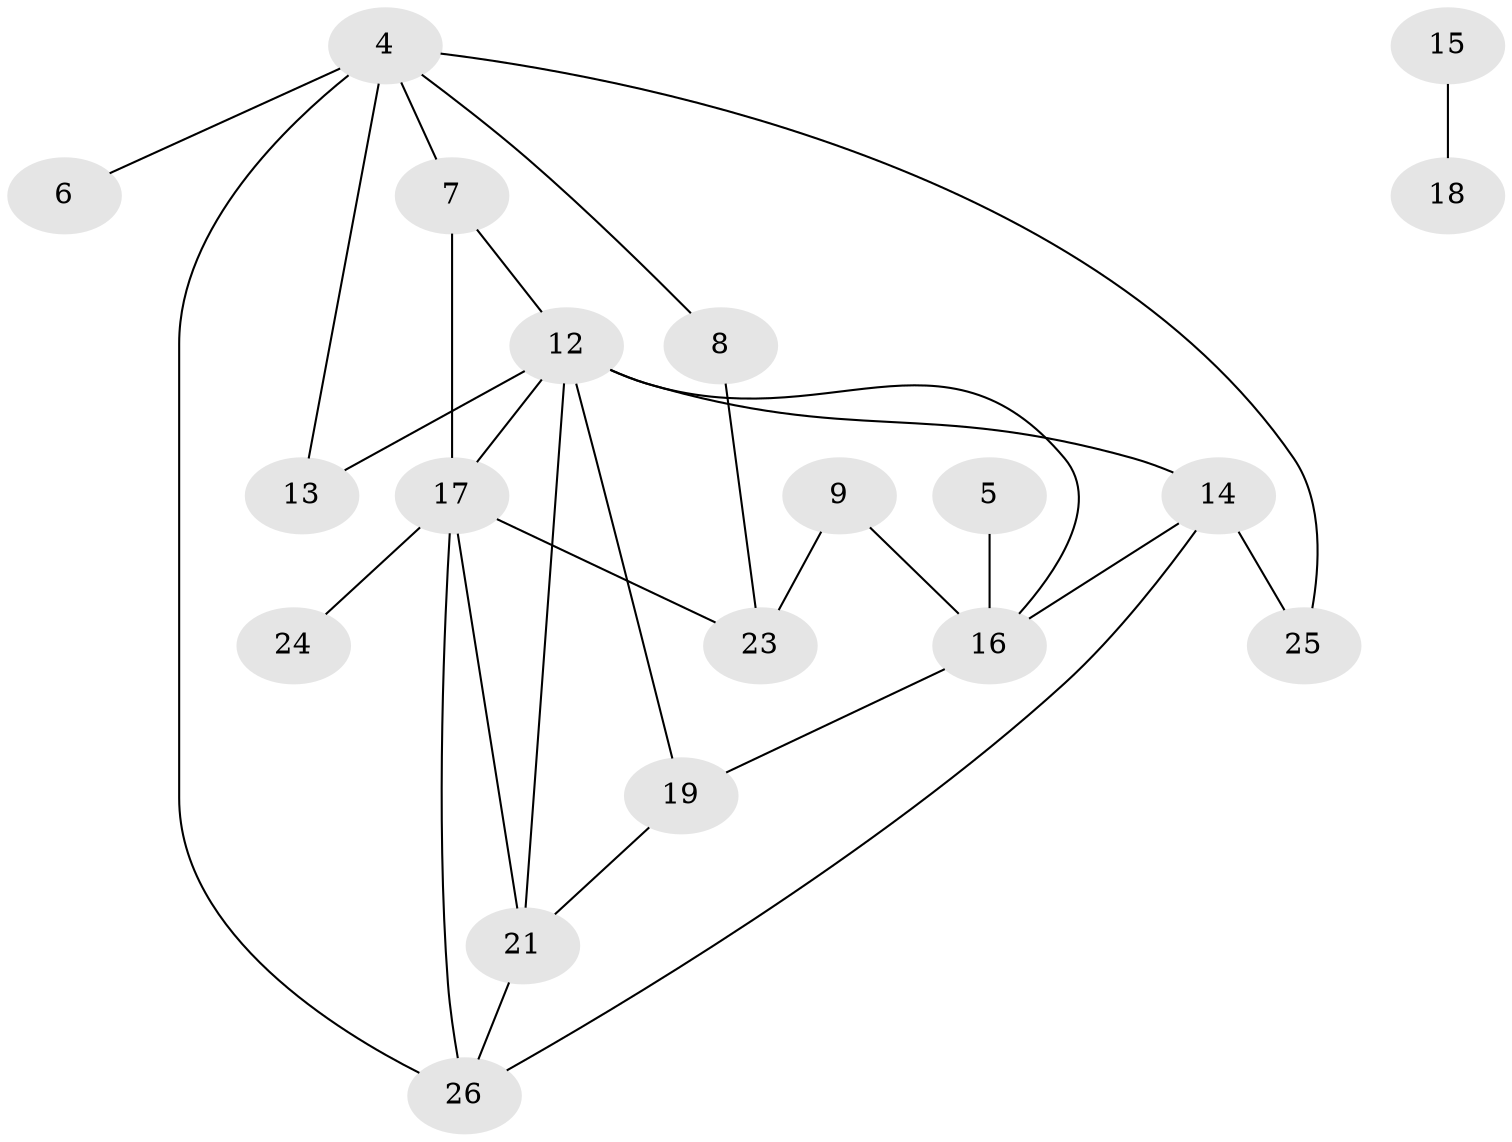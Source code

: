 // original degree distribution, {4: 0.1346153846153846, 0: 0.1346153846153846, 2: 0.23076923076923078, 3: 0.21153846153846154, 1: 0.23076923076923078, 7: 0.019230769230769232, 5: 0.038461538461538464}
// Generated by graph-tools (version 1.1) at 2025/49/03/09/25 03:49:03]
// undirected, 19 vertices, 29 edges
graph export_dot {
graph [start="1"]
  node [color=gray90,style=filled];
  4;
  5;
  6;
  7;
  8;
  9;
  12;
  13;
  14;
  15;
  16;
  17;
  18;
  19;
  21;
  23;
  24;
  25;
  26;
  4 -- 6 [weight=1.0];
  4 -- 7 [weight=1.0];
  4 -- 8 [weight=1.0];
  4 -- 13 [weight=1.0];
  4 -- 25 [weight=1.0];
  4 -- 26 [weight=1.0];
  5 -- 16 [weight=1.0];
  7 -- 12 [weight=1.0];
  7 -- 17 [weight=1.0];
  8 -- 23 [weight=1.0];
  9 -- 16 [weight=1.0];
  9 -- 23 [weight=1.0];
  12 -- 13 [weight=1.0];
  12 -- 14 [weight=1.0];
  12 -- 16 [weight=1.0];
  12 -- 17 [weight=1.0];
  12 -- 19 [weight=1.0];
  12 -- 21 [weight=1.0];
  14 -- 16 [weight=1.0];
  14 -- 25 [weight=1.0];
  14 -- 26 [weight=1.0];
  15 -- 18 [weight=1.0];
  16 -- 19 [weight=1.0];
  17 -- 21 [weight=2.0];
  17 -- 23 [weight=2.0];
  17 -- 24 [weight=1.0];
  17 -- 26 [weight=1.0];
  19 -- 21 [weight=1.0];
  21 -- 26 [weight=1.0];
}
